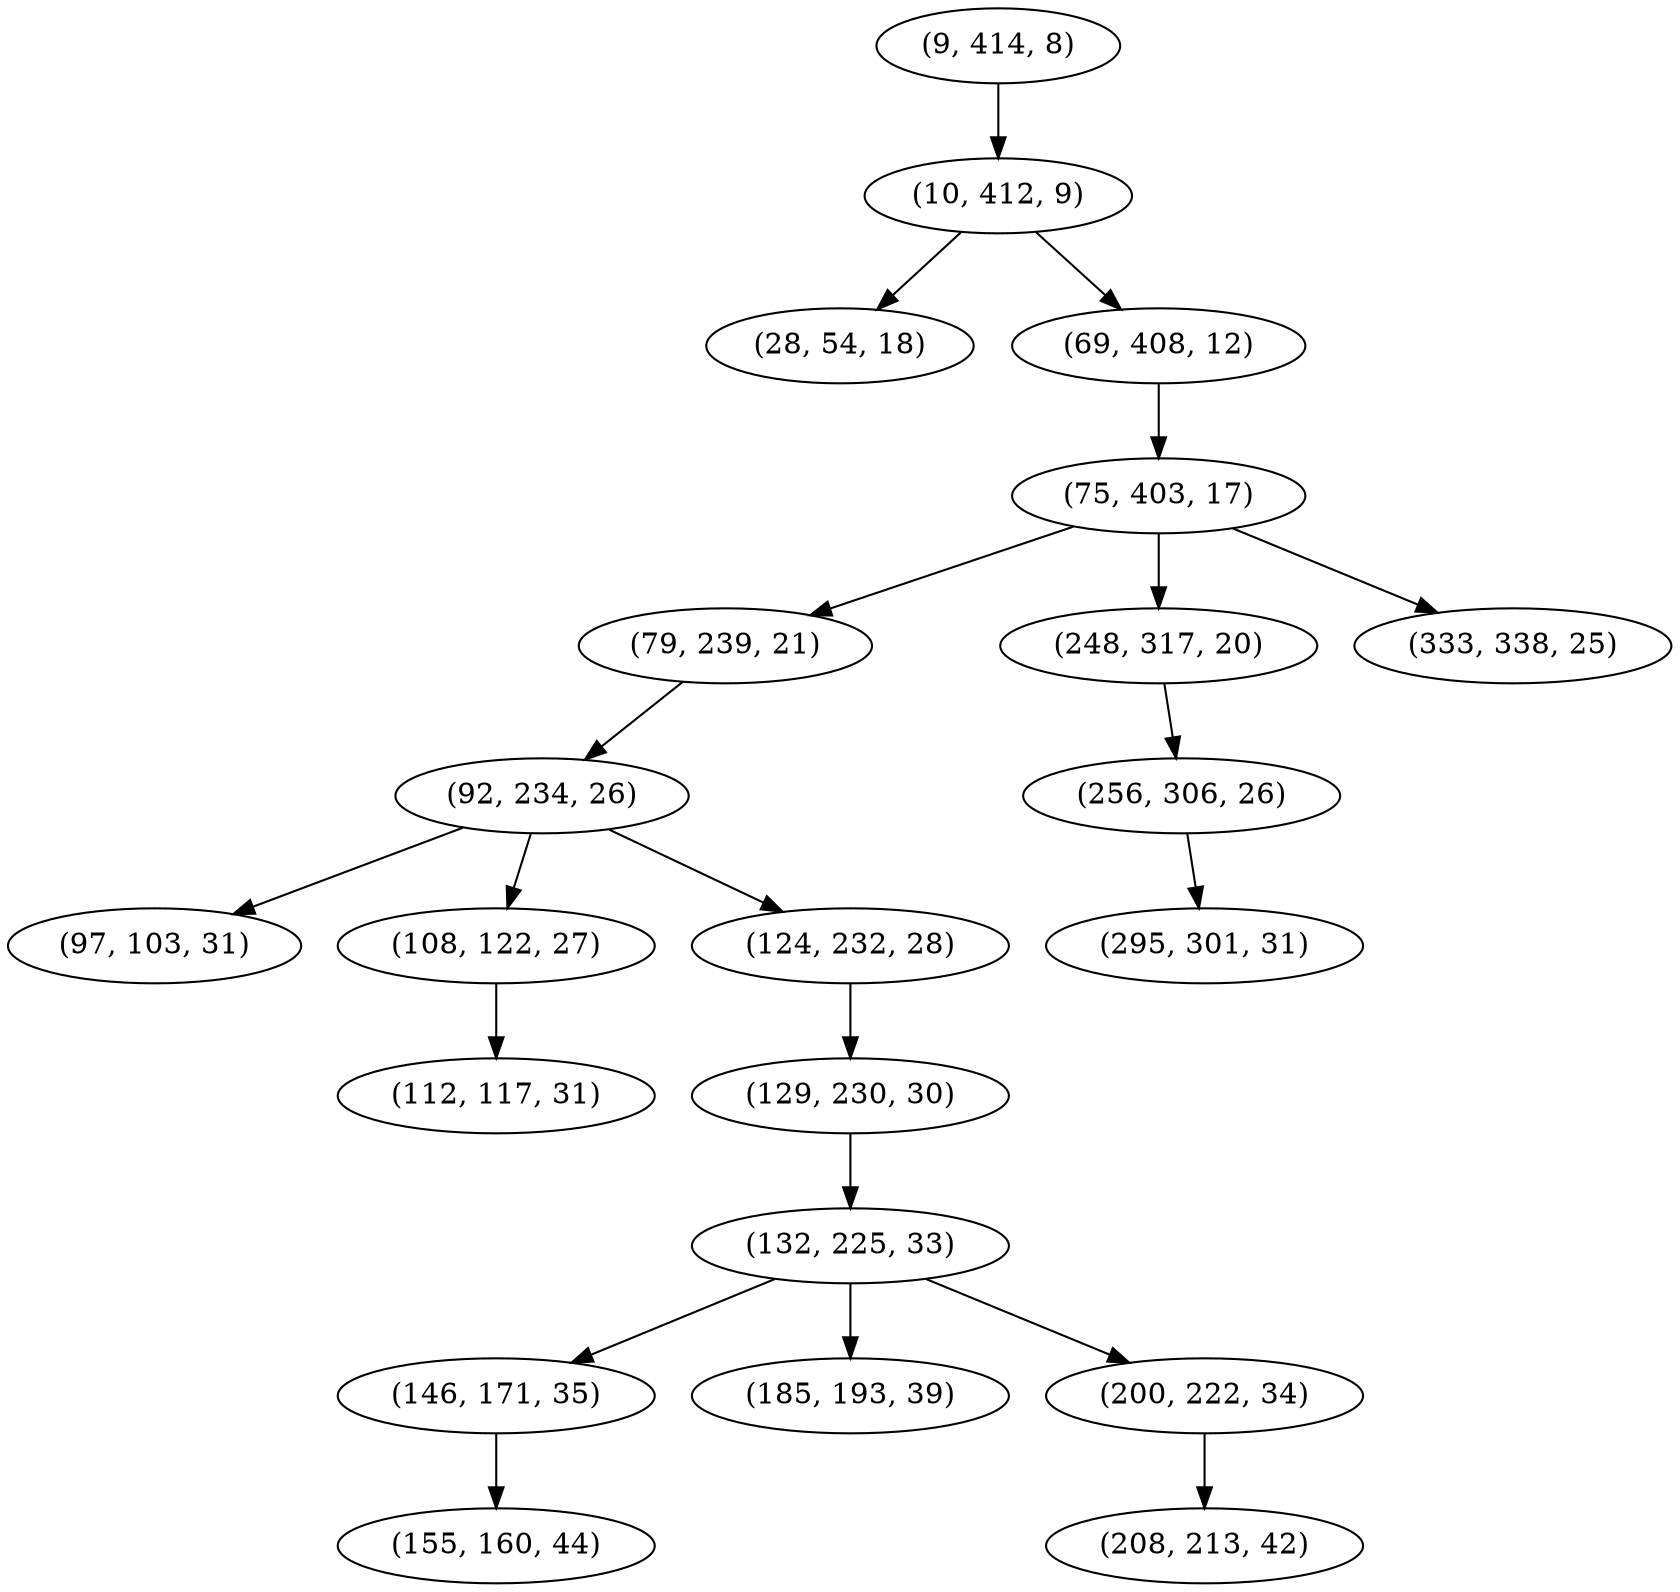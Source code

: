 digraph tree {
    "(9, 414, 8)";
    "(10, 412, 9)";
    "(28, 54, 18)";
    "(69, 408, 12)";
    "(75, 403, 17)";
    "(79, 239, 21)";
    "(92, 234, 26)";
    "(97, 103, 31)";
    "(108, 122, 27)";
    "(112, 117, 31)";
    "(124, 232, 28)";
    "(129, 230, 30)";
    "(132, 225, 33)";
    "(146, 171, 35)";
    "(155, 160, 44)";
    "(185, 193, 39)";
    "(200, 222, 34)";
    "(208, 213, 42)";
    "(248, 317, 20)";
    "(256, 306, 26)";
    "(295, 301, 31)";
    "(333, 338, 25)";
    "(9, 414, 8)" -> "(10, 412, 9)";
    "(10, 412, 9)" -> "(28, 54, 18)";
    "(10, 412, 9)" -> "(69, 408, 12)";
    "(69, 408, 12)" -> "(75, 403, 17)";
    "(75, 403, 17)" -> "(79, 239, 21)";
    "(75, 403, 17)" -> "(248, 317, 20)";
    "(75, 403, 17)" -> "(333, 338, 25)";
    "(79, 239, 21)" -> "(92, 234, 26)";
    "(92, 234, 26)" -> "(97, 103, 31)";
    "(92, 234, 26)" -> "(108, 122, 27)";
    "(92, 234, 26)" -> "(124, 232, 28)";
    "(108, 122, 27)" -> "(112, 117, 31)";
    "(124, 232, 28)" -> "(129, 230, 30)";
    "(129, 230, 30)" -> "(132, 225, 33)";
    "(132, 225, 33)" -> "(146, 171, 35)";
    "(132, 225, 33)" -> "(185, 193, 39)";
    "(132, 225, 33)" -> "(200, 222, 34)";
    "(146, 171, 35)" -> "(155, 160, 44)";
    "(200, 222, 34)" -> "(208, 213, 42)";
    "(248, 317, 20)" -> "(256, 306, 26)";
    "(256, 306, 26)" -> "(295, 301, 31)";
}
